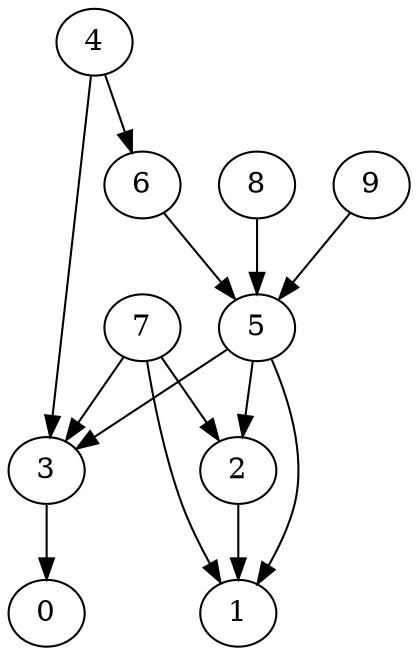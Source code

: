 digraph G {
  graph [splines=true overlap=false]
  node  [shape=ellipse, width=0.3, height=0.3]
  0 [label="0"];
  1 [label="1"];
  2 [label="2"];
  3 [label="3"];
  4 [label="4"];
  5 [label="5"];
  6 [label="6"];
  7 [label="7"];
  8 [label="8"];
  9 [label="9"];
  2 -> 1;
  3 -> 0;
  4 -> 3;
  4 -> 6;
  5 -> 1;
  5 -> 2;
  5 -> 3;
  6 -> 5;
  7 -> 1;
  7 -> 2;
  7 -> 3;
  8 -> 5;
  9 -> 5;
}
